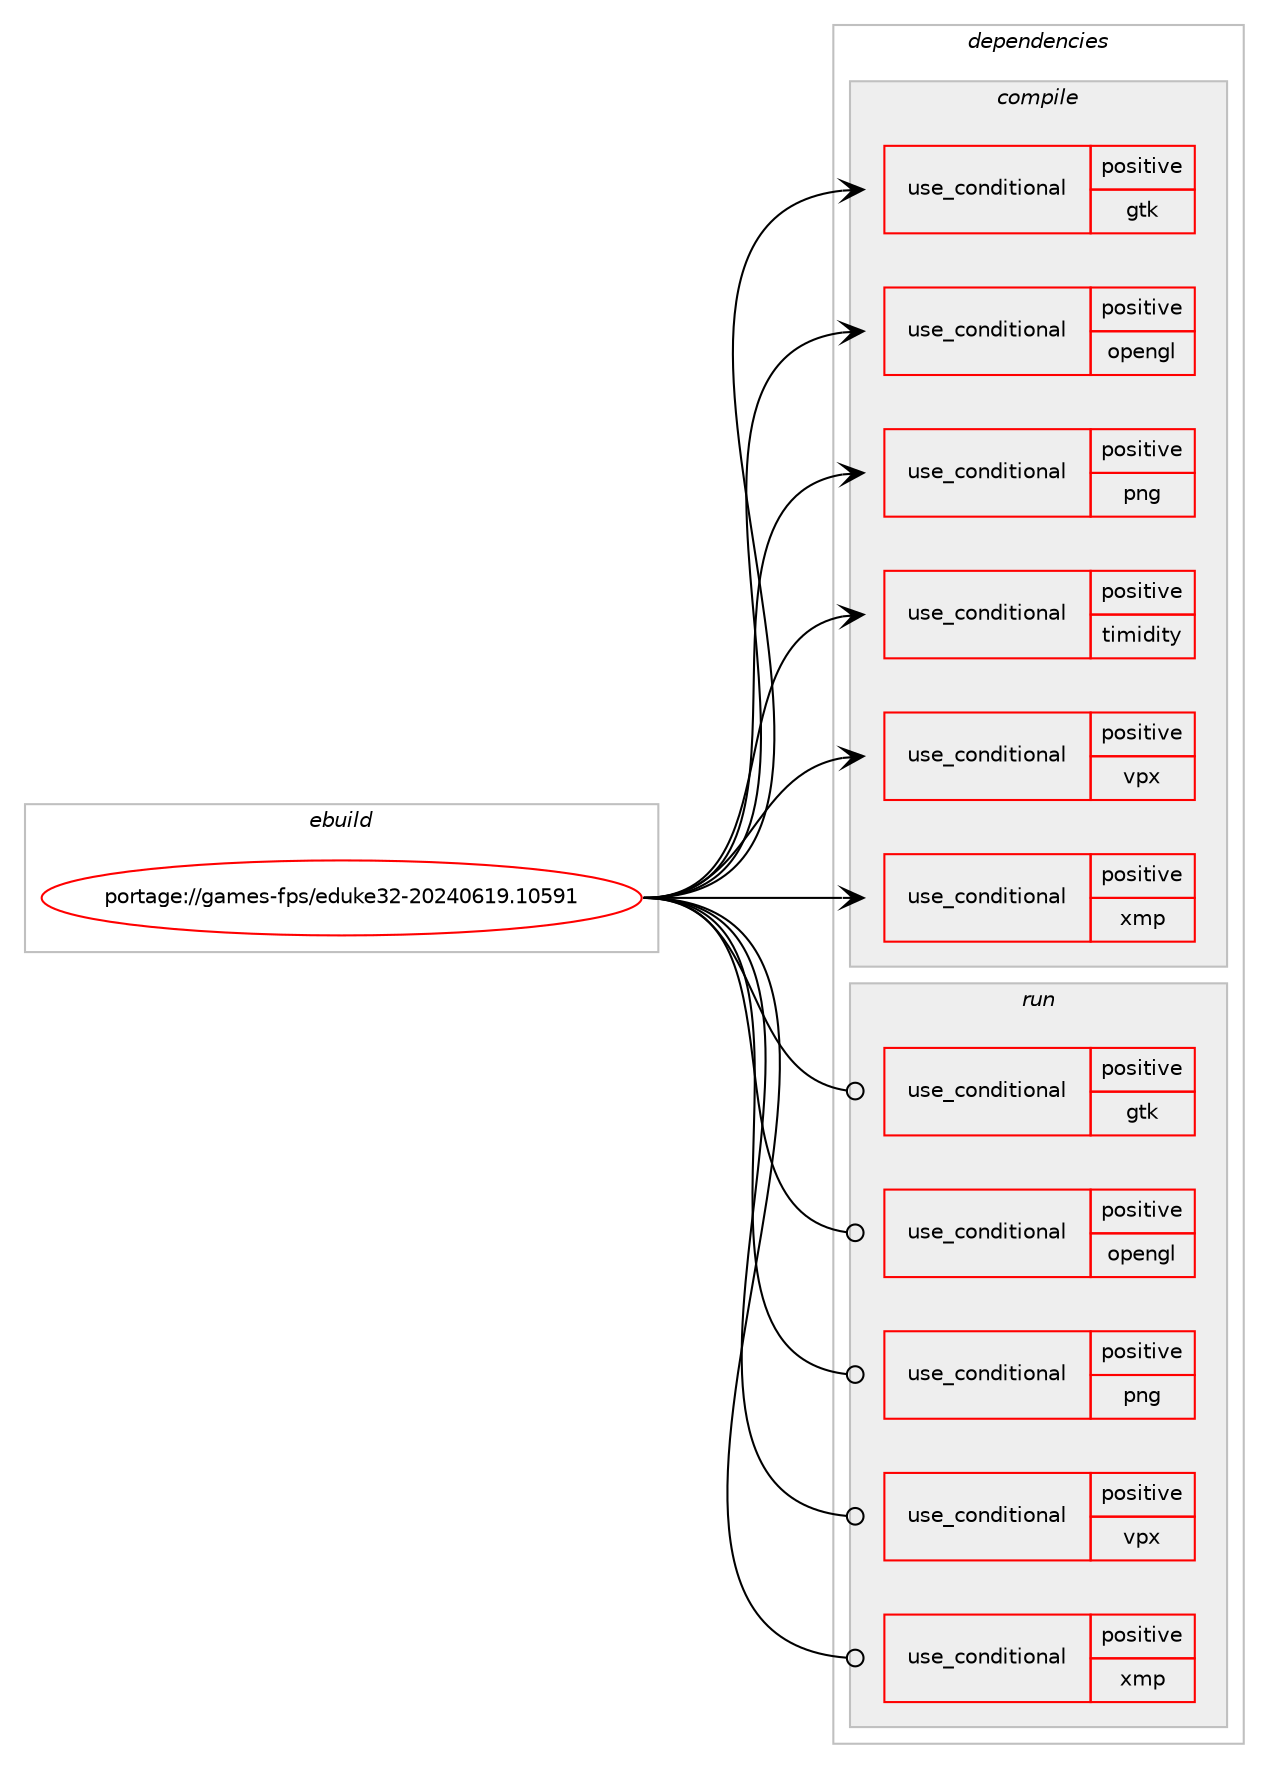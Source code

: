 digraph prolog {

# *************
# Graph options
# *************

newrank=true;
concentrate=true;
compound=true;
graph [rankdir=LR,fontname=Helvetica,fontsize=10,ranksep=1.5];#, ranksep=2.5, nodesep=0.2];
edge  [arrowhead=vee];
node  [fontname=Helvetica,fontsize=10];

# **********
# The ebuild
# **********

subgraph cluster_leftcol {
color=gray;
rank=same;
label=<<i>ebuild</i>>;
id [label="portage://games-fps/eduke32-20240619.10591", color=red, width=4, href="../games-fps/eduke32-20240619.10591.svg"];
}

# ****************
# The dependencies
# ****************

subgraph cluster_midcol {
color=gray;
label=<<i>dependencies</i>>;
subgraph cluster_compile {
fillcolor="#eeeeee";
style=filled;
label=<<i>compile</i>>;
subgraph cond62474 {
dependency115537 [label=<<TABLE BORDER="0" CELLBORDER="1" CELLSPACING="0" CELLPADDING="4"><TR><TD ROWSPAN="3" CELLPADDING="10">use_conditional</TD></TR><TR><TD>positive</TD></TR><TR><TD>gtk</TD></TR></TABLE>>, shape=none, color=red];
# *** BEGIN UNKNOWN DEPENDENCY TYPE (TODO) ***
# dependency115537 -> package_dependency(portage://games-fps/eduke32-20240619.10591,install,no,x11-libs,gtk+,none,[,,],[slot(2)],[])
# *** END UNKNOWN DEPENDENCY TYPE (TODO) ***

}
id:e -> dependency115537:w [weight=20,style="solid",arrowhead="vee"];
subgraph cond62475 {
dependency115538 [label=<<TABLE BORDER="0" CELLBORDER="1" CELLSPACING="0" CELLPADDING="4"><TR><TD ROWSPAN="3" CELLPADDING="10">use_conditional</TD></TR><TR><TD>positive</TD></TR><TR><TD>opengl</TD></TR></TABLE>>, shape=none, color=red];
# *** BEGIN UNKNOWN DEPENDENCY TYPE (TODO) ***
# dependency115538 -> package_dependency(portage://games-fps/eduke32-20240619.10591,install,no,virtual,glu,none,[,,],[],[])
# *** END UNKNOWN DEPENDENCY TYPE (TODO) ***

# *** BEGIN UNKNOWN DEPENDENCY TYPE (TODO) ***
# dependency115538 -> package_dependency(portage://games-fps/eduke32-20240619.10591,install,no,virtual,opengl,none,[,,],[],[])
# *** END UNKNOWN DEPENDENCY TYPE (TODO) ***

}
id:e -> dependency115538:w [weight=20,style="solid",arrowhead="vee"];
subgraph cond62476 {
dependency115539 [label=<<TABLE BORDER="0" CELLBORDER="1" CELLSPACING="0" CELLPADDING="4"><TR><TD ROWSPAN="3" CELLPADDING="10">use_conditional</TD></TR><TR><TD>positive</TD></TR><TR><TD>png</TD></TR></TABLE>>, shape=none, color=red];
# *** BEGIN UNKNOWN DEPENDENCY TYPE (TODO) ***
# dependency115539 -> package_dependency(portage://games-fps/eduke32-20240619.10591,install,no,media-libs,libpng,none,[,,],[slot(0),equal],[])
# *** END UNKNOWN DEPENDENCY TYPE (TODO) ***

}
id:e -> dependency115539:w [weight=20,style="solid",arrowhead="vee"];
subgraph cond62477 {
dependency115540 [label=<<TABLE BORDER="0" CELLBORDER="1" CELLSPACING="0" CELLPADDING="4"><TR><TD ROWSPAN="3" CELLPADDING="10">use_conditional</TD></TR><TR><TD>positive</TD></TR><TR><TD>timidity</TD></TR></TABLE>>, shape=none, color=red];
# *** BEGIN UNKNOWN DEPENDENCY TYPE (TODO) ***
# dependency115540 -> package_dependency(portage://games-fps/eduke32-20240619.10591,install,no,media-sound,timidity++,none,[,,],[],[])
# *** END UNKNOWN DEPENDENCY TYPE (TODO) ***

}
id:e -> dependency115540:w [weight=20,style="solid",arrowhead="vee"];
subgraph cond62478 {
dependency115541 [label=<<TABLE BORDER="0" CELLBORDER="1" CELLSPACING="0" CELLPADDING="4"><TR><TD ROWSPAN="3" CELLPADDING="10">use_conditional</TD></TR><TR><TD>positive</TD></TR><TR><TD>vpx</TD></TR></TABLE>>, shape=none, color=red];
# *** BEGIN UNKNOWN DEPENDENCY TYPE (TODO) ***
# dependency115541 -> package_dependency(portage://games-fps/eduke32-20240619.10591,install,no,media-libs,libvpx,none,[,,],any_same_slot,[])
# *** END UNKNOWN DEPENDENCY TYPE (TODO) ***

}
id:e -> dependency115541:w [weight=20,style="solid",arrowhead="vee"];
subgraph cond62479 {
dependency115542 [label=<<TABLE BORDER="0" CELLBORDER="1" CELLSPACING="0" CELLPADDING="4"><TR><TD ROWSPAN="3" CELLPADDING="10">use_conditional</TD></TR><TR><TD>positive</TD></TR><TR><TD>xmp</TD></TR></TABLE>>, shape=none, color=red];
# *** BEGIN UNKNOWN DEPENDENCY TYPE (TODO) ***
# dependency115542 -> package_dependency(portage://games-fps/eduke32-20240619.10591,install,no,media-libs,exempi,none,[,,],[slot(2),equal],[])
# *** END UNKNOWN DEPENDENCY TYPE (TODO) ***

}
id:e -> dependency115542:w [weight=20,style="solid",arrowhead="vee"];
# *** BEGIN UNKNOWN DEPENDENCY TYPE (TODO) ***
# id -> package_dependency(portage://games-fps/eduke32-20240619.10591,install,no,media-libs,flac,none,[,,],any_same_slot,[])
# *** END UNKNOWN DEPENDENCY TYPE (TODO) ***

# *** BEGIN UNKNOWN DEPENDENCY TYPE (TODO) ***
# id -> package_dependency(portage://games-fps/eduke32-20240619.10591,install,no,media-libs,libogg,none,[,,],[],[])
# *** END UNKNOWN DEPENDENCY TYPE (TODO) ***

# *** BEGIN UNKNOWN DEPENDENCY TYPE (TODO) ***
# id -> package_dependency(portage://games-fps/eduke32-20240619.10591,install,no,media-libs,libsdl2,none,[,,],[],[use(enable(alsa),none),use(enable(joystick),none),use(optenable(opengl),none),use(enable(sound),none),use(enable(video),none)])
# *** END UNKNOWN DEPENDENCY TYPE (TODO) ***

# *** BEGIN UNKNOWN DEPENDENCY TYPE (TODO) ***
# id -> package_dependency(portage://games-fps/eduke32-20240619.10591,install,no,media-libs,libvorbis,none,[,,],[],[])
# *** END UNKNOWN DEPENDENCY TYPE (TODO) ***

# *** BEGIN UNKNOWN DEPENDENCY TYPE (TODO) ***
# id -> package_dependency(portage://games-fps/eduke32-20240619.10591,install,no,media-libs,sdl2-mixer,none,[,,],[],[use(enable(flac),none),use(optenable(fluidsynth),none),use(enable(midi),none),use(optenable(timidity),none),use(enable(vorbis),none)])
# *** END UNKNOWN DEPENDENCY TYPE (TODO) ***

# *** BEGIN UNKNOWN DEPENDENCY TYPE (TODO) ***
# id -> package_dependency(portage://games-fps/eduke32-20240619.10591,install,no,sys-libs,zlib,none,[,,],[],[])
# *** END UNKNOWN DEPENDENCY TYPE (TODO) ***

}
subgraph cluster_compileandrun {
fillcolor="#eeeeee";
style=filled;
label=<<i>compile and run</i>>;
}
subgraph cluster_run {
fillcolor="#eeeeee";
style=filled;
label=<<i>run</i>>;
subgraph cond62480 {
dependency115543 [label=<<TABLE BORDER="0" CELLBORDER="1" CELLSPACING="0" CELLPADDING="4"><TR><TD ROWSPAN="3" CELLPADDING="10">use_conditional</TD></TR><TR><TD>positive</TD></TR><TR><TD>gtk</TD></TR></TABLE>>, shape=none, color=red];
# *** BEGIN UNKNOWN DEPENDENCY TYPE (TODO) ***
# dependency115543 -> package_dependency(portage://games-fps/eduke32-20240619.10591,run,no,x11-libs,gtk+,none,[,,],[slot(2)],[])
# *** END UNKNOWN DEPENDENCY TYPE (TODO) ***

}
id:e -> dependency115543:w [weight=20,style="solid",arrowhead="odot"];
subgraph cond62481 {
dependency115544 [label=<<TABLE BORDER="0" CELLBORDER="1" CELLSPACING="0" CELLPADDING="4"><TR><TD ROWSPAN="3" CELLPADDING="10">use_conditional</TD></TR><TR><TD>positive</TD></TR><TR><TD>opengl</TD></TR></TABLE>>, shape=none, color=red];
# *** BEGIN UNKNOWN DEPENDENCY TYPE (TODO) ***
# dependency115544 -> package_dependency(portage://games-fps/eduke32-20240619.10591,run,no,virtual,glu,none,[,,],[],[])
# *** END UNKNOWN DEPENDENCY TYPE (TODO) ***

# *** BEGIN UNKNOWN DEPENDENCY TYPE (TODO) ***
# dependency115544 -> package_dependency(portage://games-fps/eduke32-20240619.10591,run,no,virtual,opengl,none,[,,],[],[])
# *** END UNKNOWN DEPENDENCY TYPE (TODO) ***

}
id:e -> dependency115544:w [weight=20,style="solid",arrowhead="odot"];
subgraph cond62482 {
dependency115545 [label=<<TABLE BORDER="0" CELLBORDER="1" CELLSPACING="0" CELLPADDING="4"><TR><TD ROWSPAN="3" CELLPADDING="10">use_conditional</TD></TR><TR><TD>positive</TD></TR><TR><TD>png</TD></TR></TABLE>>, shape=none, color=red];
# *** BEGIN UNKNOWN DEPENDENCY TYPE (TODO) ***
# dependency115545 -> package_dependency(portage://games-fps/eduke32-20240619.10591,run,no,media-libs,libpng,none,[,,],[slot(0),equal],[])
# *** END UNKNOWN DEPENDENCY TYPE (TODO) ***

}
id:e -> dependency115545:w [weight=20,style="solid",arrowhead="odot"];
subgraph cond62483 {
dependency115546 [label=<<TABLE BORDER="0" CELLBORDER="1" CELLSPACING="0" CELLPADDING="4"><TR><TD ROWSPAN="3" CELLPADDING="10">use_conditional</TD></TR><TR><TD>positive</TD></TR><TR><TD>vpx</TD></TR></TABLE>>, shape=none, color=red];
# *** BEGIN UNKNOWN DEPENDENCY TYPE (TODO) ***
# dependency115546 -> package_dependency(portage://games-fps/eduke32-20240619.10591,run,no,media-libs,libvpx,none,[,,],any_same_slot,[])
# *** END UNKNOWN DEPENDENCY TYPE (TODO) ***

}
id:e -> dependency115546:w [weight=20,style="solid",arrowhead="odot"];
subgraph cond62484 {
dependency115547 [label=<<TABLE BORDER="0" CELLBORDER="1" CELLSPACING="0" CELLPADDING="4"><TR><TD ROWSPAN="3" CELLPADDING="10">use_conditional</TD></TR><TR><TD>positive</TD></TR><TR><TD>xmp</TD></TR></TABLE>>, shape=none, color=red];
# *** BEGIN UNKNOWN DEPENDENCY TYPE (TODO) ***
# dependency115547 -> package_dependency(portage://games-fps/eduke32-20240619.10591,run,no,media-libs,exempi,none,[,,],[slot(2),equal],[])
# *** END UNKNOWN DEPENDENCY TYPE (TODO) ***

}
id:e -> dependency115547:w [weight=20,style="solid",arrowhead="odot"];
# *** BEGIN UNKNOWN DEPENDENCY TYPE (TODO) ***
# id -> package_dependency(portage://games-fps/eduke32-20240619.10591,run,no,media-libs,flac,none,[,,],any_same_slot,[])
# *** END UNKNOWN DEPENDENCY TYPE (TODO) ***

# *** BEGIN UNKNOWN DEPENDENCY TYPE (TODO) ***
# id -> package_dependency(portage://games-fps/eduke32-20240619.10591,run,no,media-libs,libogg,none,[,,],[],[])
# *** END UNKNOWN DEPENDENCY TYPE (TODO) ***

# *** BEGIN UNKNOWN DEPENDENCY TYPE (TODO) ***
# id -> package_dependency(portage://games-fps/eduke32-20240619.10591,run,no,media-libs,libsdl2,none,[,,],[],[use(enable(alsa),none),use(enable(joystick),none),use(optenable(opengl),none),use(enable(sound),none),use(enable(video),none)])
# *** END UNKNOWN DEPENDENCY TYPE (TODO) ***

# *** BEGIN UNKNOWN DEPENDENCY TYPE (TODO) ***
# id -> package_dependency(portage://games-fps/eduke32-20240619.10591,run,no,media-libs,libvorbis,none,[,,],[],[])
# *** END UNKNOWN DEPENDENCY TYPE (TODO) ***

# *** BEGIN UNKNOWN DEPENDENCY TYPE (TODO) ***
# id -> package_dependency(portage://games-fps/eduke32-20240619.10591,run,no,media-libs,sdl2-mixer,none,[,,],[],[use(enable(flac),none),use(optenable(fluidsynth),none),use(enable(midi),none),use(optenable(timidity),none),use(enable(vorbis),none)])
# *** END UNKNOWN DEPENDENCY TYPE (TODO) ***

# *** BEGIN UNKNOWN DEPENDENCY TYPE (TODO) ***
# id -> package_dependency(portage://games-fps/eduke32-20240619.10591,run,no,sys-libs,zlib,none,[,,],[],[])
# *** END UNKNOWN DEPENDENCY TYPE (TODO) ***

}
}

# **************
# The candidates
# **************

subgraph cluster_choices {
rank=same;
color=gray;
label=<<i>candidates</i>>;

}

}
